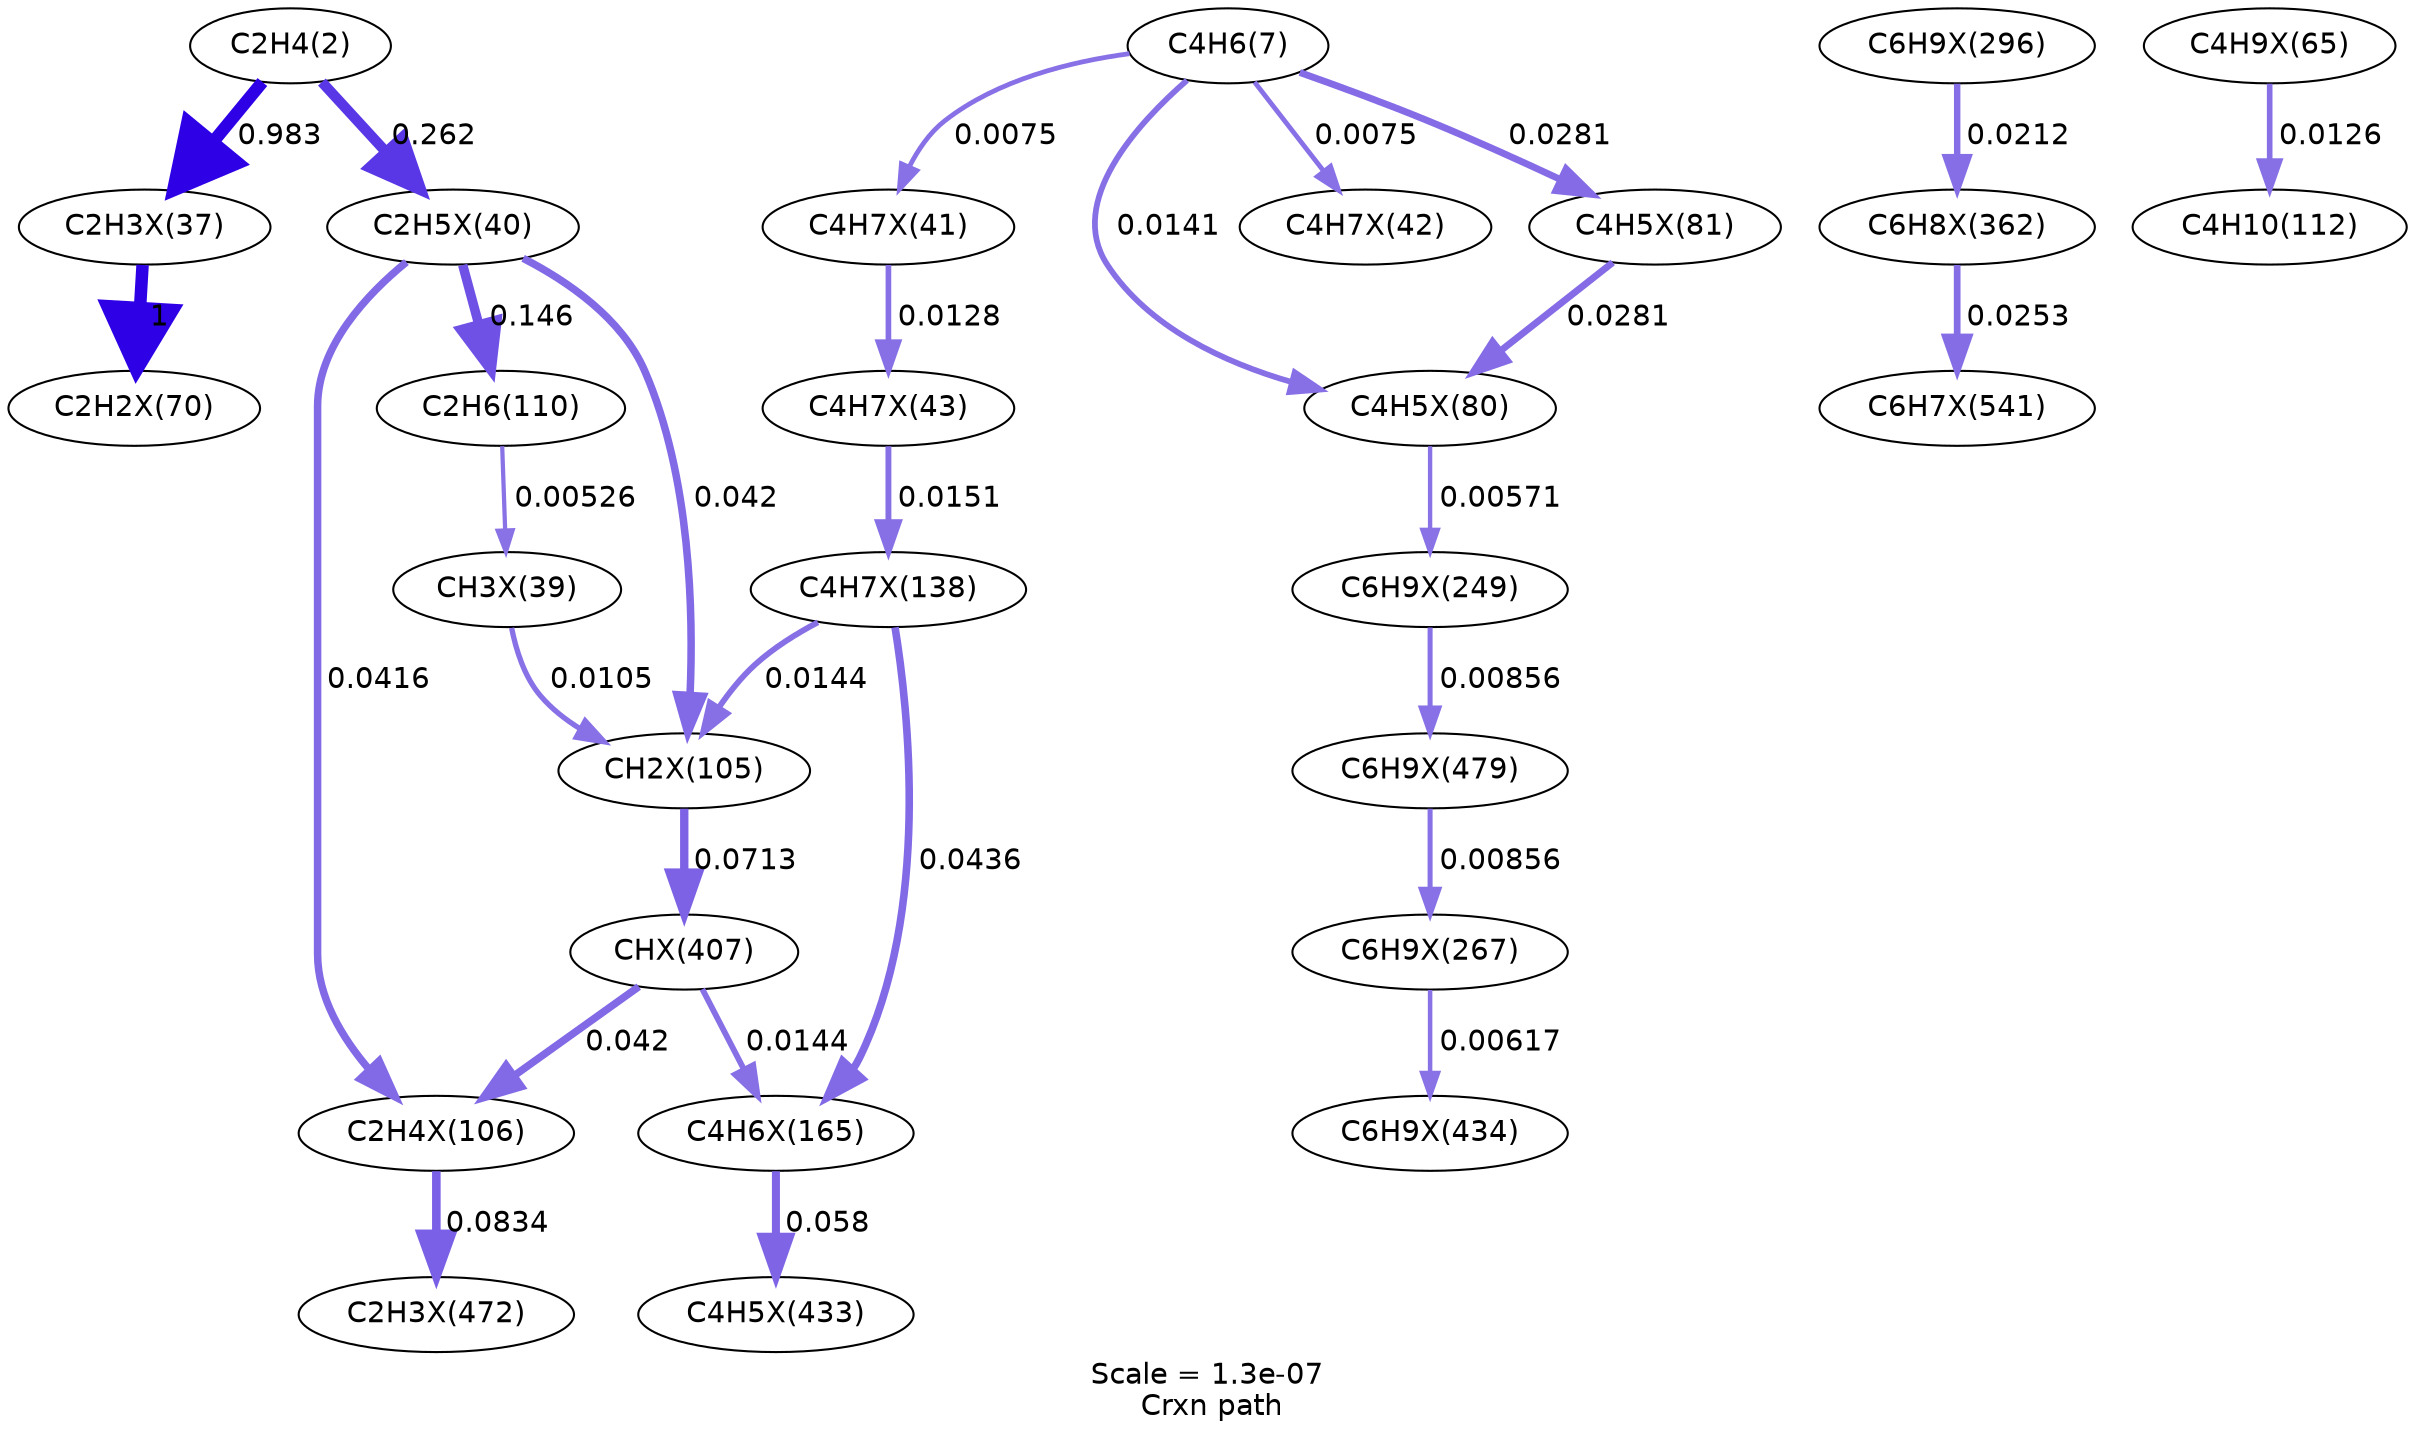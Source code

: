 digraph reaction_paths {
center=1;
s5 -> s16[fontname="Helvetica", style="setlinewidth(5.99)", arrowsize=2.99, color="0.7, 1.48, 0.9"
, label=" 0.983"];
s5 -> s18[fontname="Helvetica", style="setlinewidth(4.99)", arrowsize=2.49, color="0.7, 0.762, 0.9"
, label=" 0.262"];
s16 -> s25[fontname="Helvetica", style="setlinewidth(6)", arrowsize=3, color="0.7, 1.5, 0.9"
, label=" 1"];
s8 -> s20[fontname="Helvetica", style="setlinewidth(2.31)", arrowsize=1.15, color="0.7, 0.507, 0.9"
, label=" 0.0075"];
s8 -> s19[fontname="Helvetica", style="setlinewidth(2.31)", arrowsize=1.15, color="0.7, 0.508, 0.9"
, label=" 0.0075"];
s8 -> s27[fontname="Helvetica", style="setlinewidth(3.3)", arrowsize=1.65, color="0.7, 0.528, 0.9"
, label=" 0.0281"];
s8 -> s26[fontname="Helvetica", style="setlinewidth(2.78)", arrowsize=1.39, color="0.7, 0.514, 0.9"
, label=" 0.0141"];
s18 -> s10[fontname="Helvetica", style="setlinewidth(4.55)", arrowsize=2.27, color="0.7, 0.646, 0.9"
, label=" 0.146"];
s18 -> s30[fontname="Helvetica", style="setlinewidth(3.61)", arrowsize=1.8, color="0.7, 0.542, 0.9"
, label=" 0.042"];
s18 -> s31[fontname="Helvetica", style="setlinewidth(3.6)", arrowsize=1.8, color="0.7, 0.542, 0.9"
, label=" 0.0416"];
s19 -> s21[fontname="Helvetica", style="setlinewidth(2.71)", arrowsize=1.36, color="0.7, 0.513, 0.9"
, label=" 0.0128"];
s21 -> s33[fontname="Helvetica", style="setlinewidth(2.83)", arrowsize=1.42, color="0.7, 0.515, 0.9"
, label=" 0.0151"];
s33 -> s30[fontname="Helvetica", style="setlinewidth(2.8)", arrowsize=1.4, color="0.7, 0.514, 0.9"
, label=" 0.0144"];
s33 -> s34[fontname="Helvetica", style="setlinewidth(3.64)", arrowsize=1.82, color="0.7, 0.544, 0.9"
, label=" 0.0436"];
s27 -> s26[fontname="Helvetica", style="setlinewidth(3.3)", arrowsize=1.65, color="0.7, 0.528, 0.9"
, label=" 0.0281"];
s26 -> s37[fontname="Helvetica", style="setlinewidth(2.1)", arrowsize=1.05, color="0.7, 0.506, 0.9"
, label=" 0.00571"];
s10 -> s17[fontname="Helvetica", style="setlinewidth(2.04)", arrowsize=1.02, color="0.7, 0.505, 0.9"
, label=" 0.00526"];
s41 -> s43[fontname="Helvetica", style="setlinewidth(3.09)", arrowsize=1.54, color="0.7, 0.521, 0.9"
, label=" 0.0212"];
s17 -> s30[fontname="Helvetica", style="setlinewidth(2.56)", arrowsize=1.28, color="0.7, 0.511, 0.9"
, label=" 0.0105"];
s30 -> s45[fontname="Helvetica", style="setlinewidth(4.01)", arrowsize=2, color="0.7, 0.571, 0.9"
, label=" 0.0713"];
s45 -> s34[fontname="Helvetica", style="setlinewidth(2.8)", arrowsize=1.4, color="0.7, 0.514, 0.9"
, label=" 0.0144"];
s45 -> s31[fontname="Helvetica", style="setlinewidth(3.61)", arrowsize=1.8, color="0.7, 0.542, 0.9"
, label=" 0.042"];
s34 -> s47[fontname="Helvetica", style="setlinewidth(3.85)", arrowsize=1.92, color="0.7, 0.558, 0.9"
, label=" 0.058"];
s31 -> s54[fontname="Helvetica", style="setlinewidth(4.12)", arrowsize=2.06, color="0.7, 0.583, 0.9"
, label=" 0.0834"];
s24 -> s11[fontname="Helvetica", style="setlinewidth(2.7)", arrowsize=1.35, color="0.7, 0.513, 0.9"
, label=" 0.0126"];
s43 -> s56[fontname="Helvetica", style="setlinewidth(3.22)", arrowsize=1.61, color="0.7, 0.525, 0.9"
, label=" 0.0253"];
s37 -> s55[fontname="Helvetica", style="setlinewidth(2.41)", arrowsize=1.2, color="0.7, 0.509, 0.9"
, label=" 0.00856"];
s55 -> s38[fontname="Helvetica", style="setlinewidth(2.41)", arrowsize=1.2, color="0.7, 0.509, 0.9"
, label=" 0.00856"];
s38 -> s48[fontname="Helvetica", style="setlinewidth(2.16)", arrowsize=1.08, color="0.7, 0.506, 0.9"
, label=" 0.00617"];
s5 [ fontname="Helvetica", label="C2H4(2)"];
s8 [ fontname="Helvetica", label="C4H6(7)"];
s10 [ fontname="Helvetica", label="C2H6(110)"];
s11 [ fontname="Helvetica", label="C4H10(112)"];
s16 [ fontname="Helvetica", label="C2H3X(37)"];
s17 [ fontname="Helvetica", label="CH3X(39)"];
s18 [ fontname="Helvetica", label="C2H5X(40)"];
s19 [ fontname="Helvetica", label="C4H7X(41)"];
s20 [ fontname="Helvetica", label="C4H7X(42)"];
s21 [ fontname="Helvetica", label="C4H7X(43)"];
s24 [ fontname="Helvetica", label="C4H9X(65)"];
s25 [ fontname="Helvetica", label="C2H2X(70)"];
s26 [ fontname="Helvetica", label="C4H5X(80)"];
s27 [ fontname="Helvetica", label="C4H5X(81)"];
s30 [ fontname="Helvetica", label="CH2X(105)"];
s31 [ fontname="Helvetica", label="C2H4X(106)"];
s33 [ fontname="Helvetica", label="C4H7X(138)"];
s34 [ fontname="Helvetica", label="C4H6X(165)"];
s37 [ fontname="Helvetica", label="C6H9X(249)"];
s38 [ fontname="Helvetica", label="C6H9X(267)"];
s41 [ fontname="Helvetica", label="C6H9X(296)"];
s43 [ fontname="Helvetica", label="C6H8X(362)"];
s45 [ fontname="Helvetica", label="CHX(407)"];
s47 [ fontname="Helvetica", label="C4H5X(433)"];
s48 [ fontname="Helvetica", label="C6H9X(434)"];
s54 [ fontname="Helvetica", label="C2H3X(472)"];
s55 [ fontname="Helvetica", label="C6H9X(479)"];
s56 [ fontname="Helvetica", label="C6H7X(541)"];
 label = "Scale = 1.3e-07\l Crxn path";
 fontname = "Helvetica";
}
